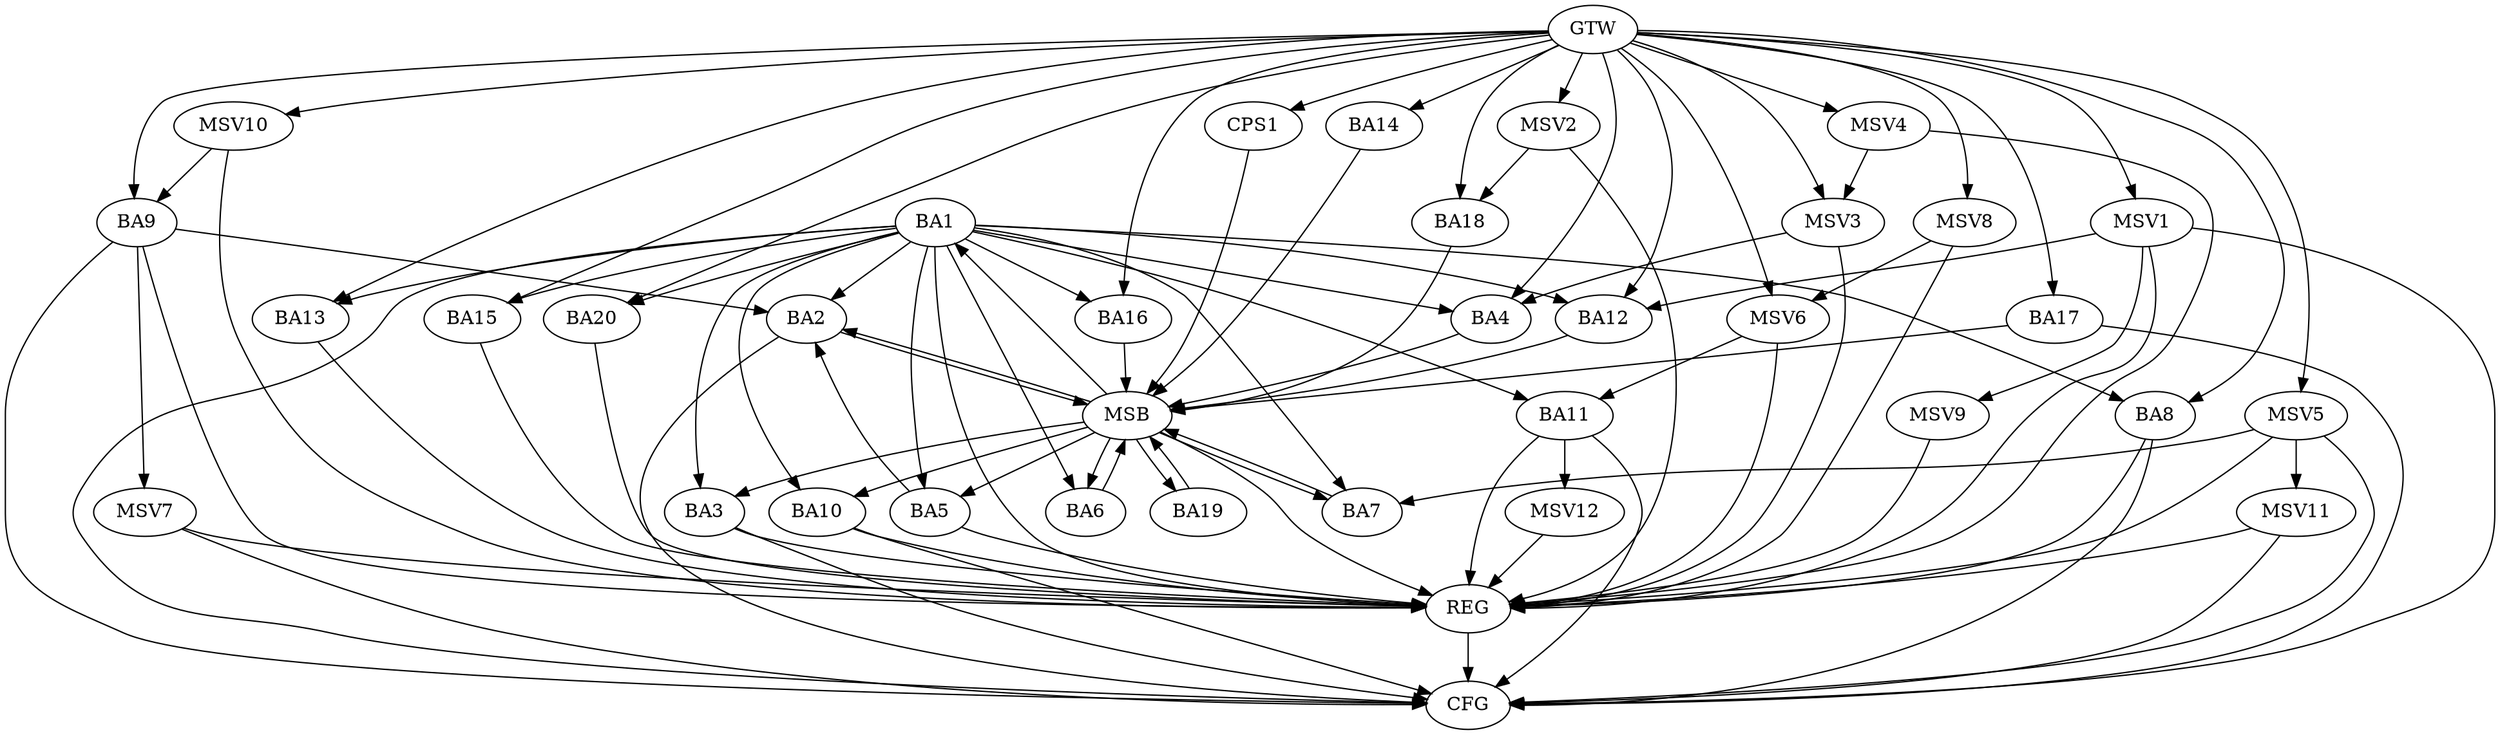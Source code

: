 strict digraph G {
  BA1 [ label="BA1" ];
  BA2 [ label="BA2" ];
  BA3 [ label="BA3" ];
  BA4 [ label="BA4" ];
  BA5 [ label="BA5" ];
  BA6 [ label="BA6" ];
  BA7 [ label="BA7" ];
  BA8 [ label="BA8" ];
  BA9 [ label="BA9" ];
  BA10 [ label="BA10" ];
  BA11 [ label="BA11" ];
  BA12 [ label="BA12" ];
  BA13 [ label="BA13" ];
  BA14 [ label="BA14" ];
  BA15 [ label="BA15" ];
  BA16 [ label="BA16" ];
  BA17 [ label="BA17" ];
  BA18 [ label="BA18" ];
  BA19 [ label="BA19" ];
  BA20 [ label="BA20" ];
  CPS1 [ label="CPS1" ];
  GTW [ label="GTW" ];
  REG [ label="REG" ];
  MSB [ label="MSB" ];
  CFG [ label="CFG" ];
  MSV1 [ label="MSV1" ];
  MSV2 [ label="MSV2" ];
  MSV3 [ label="MSV3" ];
  MSV4 [ label="MSV4" ];
  MSV5 [ label="MSV5" ];
  MSV6 [ label="MSV6" ];
  MSV7 [ label="MSV7" ];
  MSV8 [ label="MSV8" ];
  MSV9 [ label="MSV9" ];
  MSV10 [ label="MSV10" ];
  MSV11 [ label="MSV11" ];
  MSV12 [ label="MSV12" ];
  BA1 -> BA2;
  BA5 -> BA2;
  BA9 -> BA2;
  GTW -> BA4;
  GTW -> BA8;
  GTW -> BA9;
  GTW -> BA12;
  GTW -> BA13;
  GTW -> BA14;
  GTW -> BA15;
  GTW -> BA16;
  GTW -> BA17;
  GTW -> BA18;
  GTW -> BA20;
  GTW -> CPS1;
  BA1 -> REG;
  BA3 -> REG;
  BA5 -> REG;
  BA8 -> REG;
  BA9 -> REG;
  BA10 -> REG;
  BA11 -> REG;
  BA13 -> REG;
  BA15 -> REG;
  BA20 -> REG;
  BA2 -> MSB;
  MSB -> BA1;
  MSB -> REG;
  BA4 -> MSB;
  BA6 -> MSB;
  MSB -> BA3;
  BA7 -> MSB;
  MSB -> BA2;
  BA12 -> MSB;
  BA14 -> MSB;
  MSB -> BA5;
  BA16 -> MSB;
  BA17 -> MSB;
  BA18 -> MSB;
  MSB -> BA10;
  BA19 -> MSB;
  CPS1 -> MSB;
  MSB -> BA6;
  MSB -> BA7;
  MSB -> BA19;
  BA3 -> CFG;
  BA8 -> CFG;
  BA17 -> CFG;
  BA9 -> CFG;
  BA2 -> CFG;
  BA11 -> CFG;
  BA1 -> CFG;
  BA10 -> CFG;
  REG -> CFG;
  BA1 -> BA12;
  BA1 -> BA4;
  BA1 -> BA10;
  BA1 -> BA7;
  BA1 -> BA8;
  BA1 -> BA11;
  BA1 -> BA5;
  BA1 -> BA6;
  BA1 -> BA20;
  BA1 -> BA13;
  BA1 -> BA3;
  BA1 -> BA15;
  BA1 -> BA16;
  MSV1 -> BA12;
  GTW -> MSV1;
  MSV1 -> REG;
  MSV1 -> CFG;
  MSV2 -> BA18;
  GTW -> MSV2;
  MSV2 -> REG;
  MSV3 -> BA4;
  GTW -> MSV3;
  MSV3 -> REG;
  MSV4 -> MSV3;
  GTW -> MSV4;
  MSV4 -> REG;
  MSV5 -> BA7;
  GTW -> MSV5;
  MSV5 -> REG;
  MSV5 -> CFG;
  MSV6 -> BA11;
  GTW -> MSV6;
  MSV6 -> REG;
  BA9 -> MSV7;
  MSV7 -> REG;
  MSV7 -> CFG;
  MSV8 -> MSV6;
  GTW -> MSV8;
  MSV8 -> REG;
  MSV1 -> MSV9;
  MSV9 -> REG;
  MSV10 -> BA9;
  GTW -> MSV10;
  MSV10 -> REG;
  MSV5 -> MSV11;
  MSV11 -> REG;
  MSV11 -> CFG;
  BA11 -> MSV12;
  MSV12 -> REG;
}
